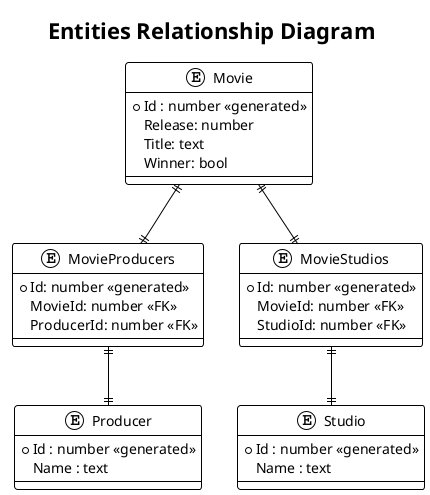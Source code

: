 @startuml

!theme plain

Title "Entities Relationship Diagram"
entity Movie {
    *Id : number <<generated>>
    Release: number
    Title: text
    Winner: bool            
}

entity Producer{
   *Id : number <<generated>>
   Name : text
}

entity Studio {
   *Id : number <<generated>>
   Name : text
}

entity MovieProducers {
    *Id: number <<generated>>
    MovieId: number <<FK>>
    ProducerId: number <<FK>>
}
    
entity MovieStudios {
    *Id: number <<generated>>
    MovieId: number <<FK>>
    StudioId: number <<FK>>
}

Movie ||--|| MovieProducers
MovieProducers ||--|| Producer
Movie ||--|| MovieStudios
MovieStudios ||--|| Studio
 
@enduml